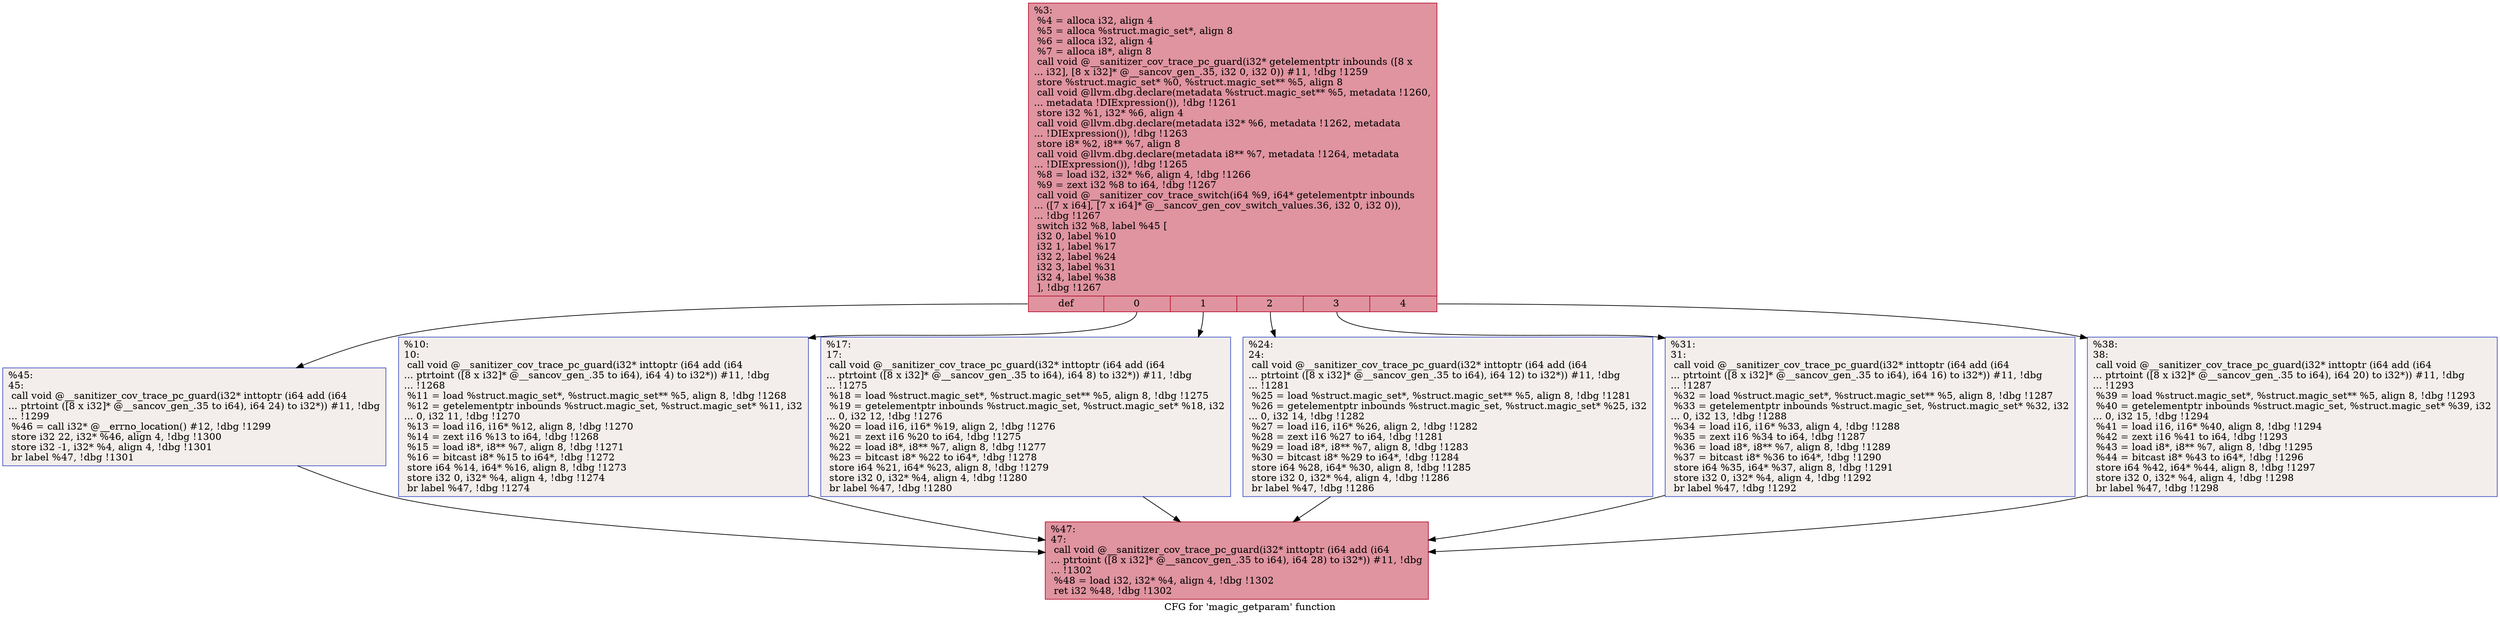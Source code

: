 digraph "CFG for 'magic_getparam' function" {
	label="CFG for 'magic_getparam' function";

	Node0x564cce1b2a50 [shape=record,color="#b70d28ff", style=filled, fillcolor="#b70d2870",label="{%3:\l  %4 = alloca i32, align 4\l  %5 = alloca %struct.magic_set*, align 8\l  %6 = alloca i32, align 4\l  %7 = alloca i8*, align 8\l  call void @__sanitizer_cov_trace_pc_guard(i32* getelementptr inbounds ([8 x\l... i32], [8 x i32]* @__sancov_gen_.35, i32 0, i32 0)) #11, !dbg !1259\l  store %struct.magic_set* %0, %struct.magic_set** %5, align 8\l  call void @llvm.dbg.declare(metadata %struct.magic_set** %5, metadata !1260,\l... metadata !DIExpression()), !dbg !1261\l  store i32 %1, i32* %6, align 4\l  call void @llvm.dbg.declare(metadata i32* %6, metadata !1262, metadata\l... !DIExpression()), !dbg !1263\l  store i8* %2, i8** %7, align 8\l  call void @llvm.dbg.declare(metadata i8** %7, metadata !1264, metadata\l... !DIExpression()), !dbg !1265\l  %8 = load i32, i32* %6, align 4, !dbg !1266\l  %9 = zext i32 %8 to i64, !dbg !1267\l  call void @__sanitizer_cov_trace_switch(i64 %9, i64* getelementptr inbounds\l... ([7 x i64], [7 x i64]* @__sancov_gen_cov_switch_values.36, i32 0, i32 0)),\l... !dbg !1267\l  switch i32 %8, label %45 [\l    i32 0, label %10\l    i32 1, label %17\l    i32 2, label %24\l    i32 3, label %31\l    i32 4, label %38\l  ], !dbg !1267\l|{<s0>def|<s1>0|<s2>1|<s3>2|<s4>3|<s5>4}}"];
	Node0x564cce1b2a50:s0 -> Node0x564cce1b2cb0;
	Node0x564cce1b2a50:s1 -> Node0x564cce1b2b20;
	Node0x564cce1b2a50:s2 -> Node0x564cce1b2b70;
	Node0x564cce1b2a50:s3 -> Node0x564cce1b2bc0;
	Node0x564cce1b2a50:s4 -> Node0x564cce1b2c10;
	Node0x564cce1b2a50:s5 -> Node0x564cce1b2c60;
	Node0x564cce1b2b20 [shape=record,color="#3d50c3ff", style=filled, fillcolor="#e5d8d170",label="{%10:\l10:                                               \l  call void @__sanitizer_cov_trace_pc_guard(i32* inttoptr (i64 add (i64\l... ptrtoint ([8 x i32]* @__sancov_gen_.35 to i64), i64 4) to i32*)) #11, !dbg\l... !1268\l  %11 = load %struct.magic_set*, %struct.magic_set** %5, align 8, !dbg !1268\l  %12 = getelementptr inbounds %struct.magic_set, %struct.magic_set* %11, i32\l... 0, i32 11, !dbg !1270\l  %13 = load i16, i16* %12, align 8, !dbg !1270\l  %14 = zext i16 %13 to i64, !dbg !1268\l  %15 = load i8*, i8** %7, align 8, !dbg !1271\l  %16 = bitcast i8* %15 to i64*, !dbg !1272\l  store i64 %14, i64* %16, align 8, !dbg !1273\l  store i32 0, i32* %4, align 4, !dbg !1274\l  br label %47, !dbg !1274\l}"];
	Node0x564cce1b2b20 -> Node0x564cce1b2d00;
	Node0x564cce1b2b70 [shape=record,color="#3d50c3ff", style=filled, fillcolor="#e5d8d170",label="{%17:\l17:                                               \l  call void @__sanitizer_cov_trace_pc_guard(i32* inttoptr (i64 add (i64\l... ptrtoint ([8 x i32]* @__sancov_gen_.35 to i64), i64 8) to i32*)) #11, !dbg\l... !1275\l  %18 = load %struct.magic_set*, %struct.magic_set** %5, align 8, !dbg !1275\l  %19 = getelementptr inbounds %struct.magic_set, %struct.magic_set* %18, i32\l... 0, i32 12, !dbg !1276\l  %20 = load i16, i16* %19, align 2, !dbg !1276\l  %21 = zext i16 %20 to i64, !dbg !1275\l  %22 = load i8*, i8** %7, align 8, !dbg !1277\l  %23 = bitcast i8* %22 to i64*, !dbg !1278\l  store i64 %21, i64* %23, align 8, !dbg !1279\l  store i32 0, i32* %4, align 4, !dbg !1280\l  br label %47, !dbg !1280\l}"];
	Node0x564cce1b2b70 -> Node0x564cce1b2d00;
	Node0x564cce1b2bc0 [shape=record,color="#3d50c3ff", style=filled, fillcolor="#e5d8d170",label="{%24:\l24:                                               \l  call void @__sanitizer_cov_trace_pc_guard(i32* inttoptr (i64 add (i64\l... ptrtoint ([8 x i32]* @__sancov_gen_.35 to i64), i64 12) to i32*)) #11, !dbg\l... !1281\l  %25 = load %struct.magic_set*, %struct.magic_set** %5, align 8, !dbg !1281\l  %26 = getelementptr inbounds %struct.magic_set, %struct.magic_set* %25, i32\l... 0, i32 14, !dbg !1282\l  %27 = load i16, i16* %26, align 2, !dbg !1282\l  %28 = zext i16 %27 to i64, !dbg !1281\l  %29 = load i8*, i8** %7, align 8, !dbg !1283\l  %30 = bitcast i8* %29 to i64*, !dbg !1284\l  store i64 %28, i64* %30, align 8, !dbg !1285\l  store i32 0, i32* %4, align 4, !dbg !1286\l  br label %47, !dbg !1286\l}"];
	Node0x564cce1b2bc0 -> Node0x564cce1b2d00;
	Node0x564cce1b2c10 [shape=record,color="#3d50c3ff", style=filled, fillcolor="#e5d8d170",label="{%31:\l31:                                               \l  call void @__sanitizer_cov_trace_pc_guard(i32* inttoptr (i64 add (i64\l... ptrtoint ([8 x i32]* @__sancov_gen_.35 to i64), i64 16) to i32*)) #11, !dbg\l... !1287\l  %32 = load %struct.magic_set*, %struct.magic_set** %5, align 8, !dbg !1287\l  %33 = getelementptr inbounds %struct.magic_set, %struct.magic_set* %32, i32\l... 0, i32 13, !dbg !1288\l  %34 = load i16, i16* %33, align 4, !dbg !1288\l  %35 = zext i16 %34 to i64, !dbg !1287\l  %36 = load i8*, i8** %7, align 8, !dbg !1289\l  %37 = bitcast i8* %36 to i64*, !dbg !1290\l  store i64 %35, i64* %37, align 8, !dbg !1291\l  store i32 0, i32* %4, align 4, !dbg !1292\l  br label %47, !dbg !1292\l}"];
	Node0x564cce1b2c10 -> Node0x564cce1b2d00;
	Node0x564cce1b2c60 [shape=record,color="#3d50c3ff", style=filled, fillcolor="#e5d8d170",label="{%38:\l38:                                               \l  call void @__sanitizer_cov_trace_pc_guard(i32* inttoptr (i64 add (i64\l... ptrtoint ([8 x i32]* @__sancov_gen_.35 to i64), i64 20) to i32*)) #11, !dbg\l... !1293\l  %39 = load %struct.magic_set*, %struct.magic_set** %5, align 8, !dbg !1293\l  %40 = getelementptr inbounds %struct.magic_set, %struct.magic_set* %39, i32\l... 0, i32 15, !dbg !1294\l  %41 = load i16, i16* %40, align 8, !dbg !1294\l  %42 = zext i16 %41 to i64, !dbg !1293\l  %43 = load i8*, i8** %7, align 8, !dbg !1295\l  %44 = bitcast i8* %43 to i64*, !dbg !1296\l  store i64 %42, i64* %44, align 8, !dbg !1297\l  store i32 0, i32* %4, align 4, !dbg !1298\l  br label %47, !dbg !1298\l}"];
	Node0x564cce1b2c60 -> Node0x564cce1b2d00;
	Node0x564cce1b2cb0 [shape=record,color="#3d50c3ff", style=filled, fillcolor="#e5d8d170",label="{%45:\l45:                                               \l  call void @__sanitizer_cov_trace_pc_guard(i32* inttoptr (i64 add (i64\l... ptrtoint ([8 x i32]* @__sancov_gen_.35 to i64), i64 24) to i32*)) #11, !dbg\l... !1299\l  %46 = call i32* @__errno_location() #12, !dbg !1299\l  store i32 22, i32* %46, align 4, !dbg !1300\l  store i32 -1, i32* %4, align 4, !dbg !1301\l  br label %47, !dbg !1301\l}"];
	Node0x564cce1b2cb0 -> Node0x564cce1b2d00;
	Node0x564cce1b2d00 [shape=record,color="#b70d28ff", style=filled, fillcolor="#b70d2870",label="{%47:\l47:                                               \l  call void @__sanitizer_cov_trace_pc_guard(i32* inttoptr (i64 add (i64\l... ptrtoint ([8 x i32]* @__sancov_gen_.35 to i64), i64 28) to i32*)) #11, !dbg\l... !1302\l  %48 = load i32, i32* %4, align 4, !dbg !1302\l  ret i32 %48, !dbg !1302\l}"];
}
